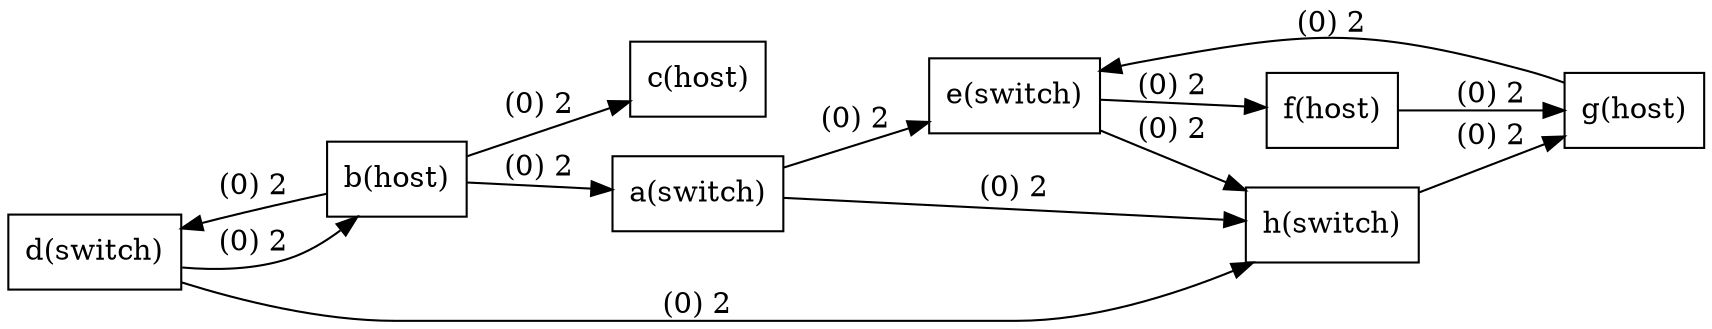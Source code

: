 digraph G{
rankdir=LR;
node [shape=record];

a [label="a(switch)"];
e [label="e(switch)"];
a->e[label="(0) 2"];
a [label="a(switch)"];
h [label="h(switch)"];
a->h[label="(0) 2"];
b [label="b(host)"];
a [label="a(switch)"];
b->a[label="(0) 2"];
b [label="b(host)"];
c [label="c(host)"];
b->c[label="(0) 2"];
b [label="b(host)"];
d [label="d(switch)"];
b->d[label="(0) 2"];
d [label="d(switch)"];
b [label="b(host)"];
d->b[label="(0) 2"];
d [label="d(switch)"];
h [label="h(switch)"];
d->h[label="(0) 2"];
e [label="e(switch)"];
f [label="f(host)"];
e->f[label="(0) 2"];
e [label="e(switch)"];
h [label="h(switch)"];
e->h[label="(0) 2"];
g [label="g(host)"];
e [label="e(switch)"];
g->e[label="(0) 2"];
f [label="f(host)"];
g [label="g(host)"];
f->g[label="(0) 2"];
h [label="h(switch)"];
g [label="g(host)"];
h->g[label="(0) 2"];

}